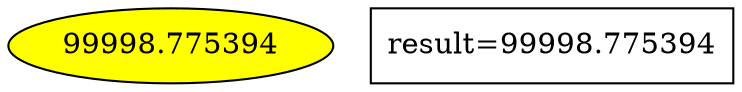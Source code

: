 digraph G {
11 [style = filled, label="99998.775394", fillcolor="yellow"];
"result=99998.775394" [shape=box];
}
